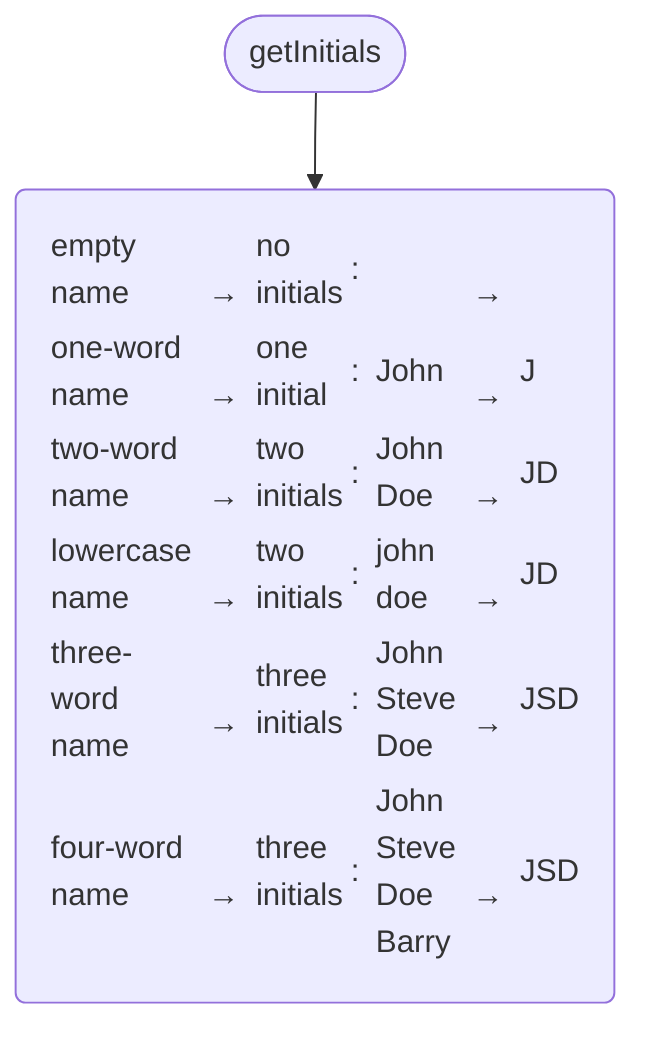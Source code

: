 flowchart TD
N0(["getInitials"])
N1("<table style='text-align: left;'><tr><td>empty name</td><td> → </td><td>no initials</td><td>: </td><td></td><td> → </td><td></td></tr><tr><td>one-word name</td><td> → </td><td>one initial</td><td>: </td><td>John</td><td> → </td><td>J</td></tr><tr><td>two-word name</td><td> → </td><td>two initials</td><td>: </td><td>John Doe</td><td> → </td><td>JD</td></tr><tr><td>lowercase name</td><td> → </td><td>two initials</td><td>: </td><td>john doe</td><td> → </td><td>JD</td></tr><tr><td>three-word name</td><td> → </td><td>three initials</td><td>: </td><td>John Steve Doe</td><td> → </td><td>JSD</td></tr><tr><td>four-word name</td><td> → </td><td>three initials</td><td>: </td><td>John Steve Doe Barry</td><td> → </td><td>JSD</td></tr></table>")
N0 --> N1

%% ✴ Generated by speccharts v0.4.5 ✴ https://github.com/arnaudrenaud/speccharts